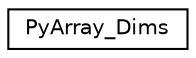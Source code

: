 digraph "Graphical Class Hierarchy"
{
 // LATEX_PDF_SIZE
  edge [fontname="Helvetica",fontsize="10",labelfontname="Helvetica",labelfontsize="10"];
  node [fontname="Helvetica",fontsize="10",shape=record];
  rankdir="LR";
  Node0 [label="PyArray_Dims",height=0.2,width=0.4,color="black", fillcolor="white", style="filled",URL="$structPyArray__Dims.html",tooltip=" "];
}
